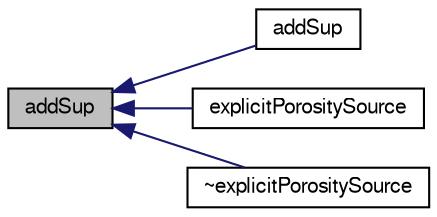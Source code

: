digraph "addSup"
{
  bgcolor="transparent";
  edge [fontname="FreeSans",fontsize="10",labelfontname="FreeSans",labelfontsize="10"];
  node [fontname="FreeSans",fontsize="10",shape=record];
  rankdir="LR";
  Node625 [label="addSup",height=0.2,width=0.4,color="black", fillcolor="grey75", style="filled", fontcolor="black"];
  Node625 -> Node626 [dir="back",color="midnightblue",fontsize="10",style="solid",fontname="FreeSans"];
  Node626 [label="addSup",height=0.2,width=0.4,color="black",URL="$a23466.html#a29f58beb2d7fe4371524116452e25bb4",tooltip="Add implicit contribution to compressible momentum equation. "];
  Node625 -> Node627 [dir="back",color="midnightblue",fontsize="10",style="solid",fontname="FreeSans"];
  Node627 [label="explicitPorositySource",height=0.2,width=0.4,color="black",URL="$a23466.html#a19cc387c2bc3a1cea3bb7c9cf6ecda63",tooltip="Construct from components. "];
  Node625 -> Node628 [dir="back",color="midnightblue",fontsize="10",style="solid",fontname="FreeSans"];
  Node628 [label="~explicitPorositySource",height=0.2,width=0.4,color="black",URL="$a23466.html#a5155076f0c2351a07dc99bdfd9d56de9",tooltip="Destructor. "];
}
